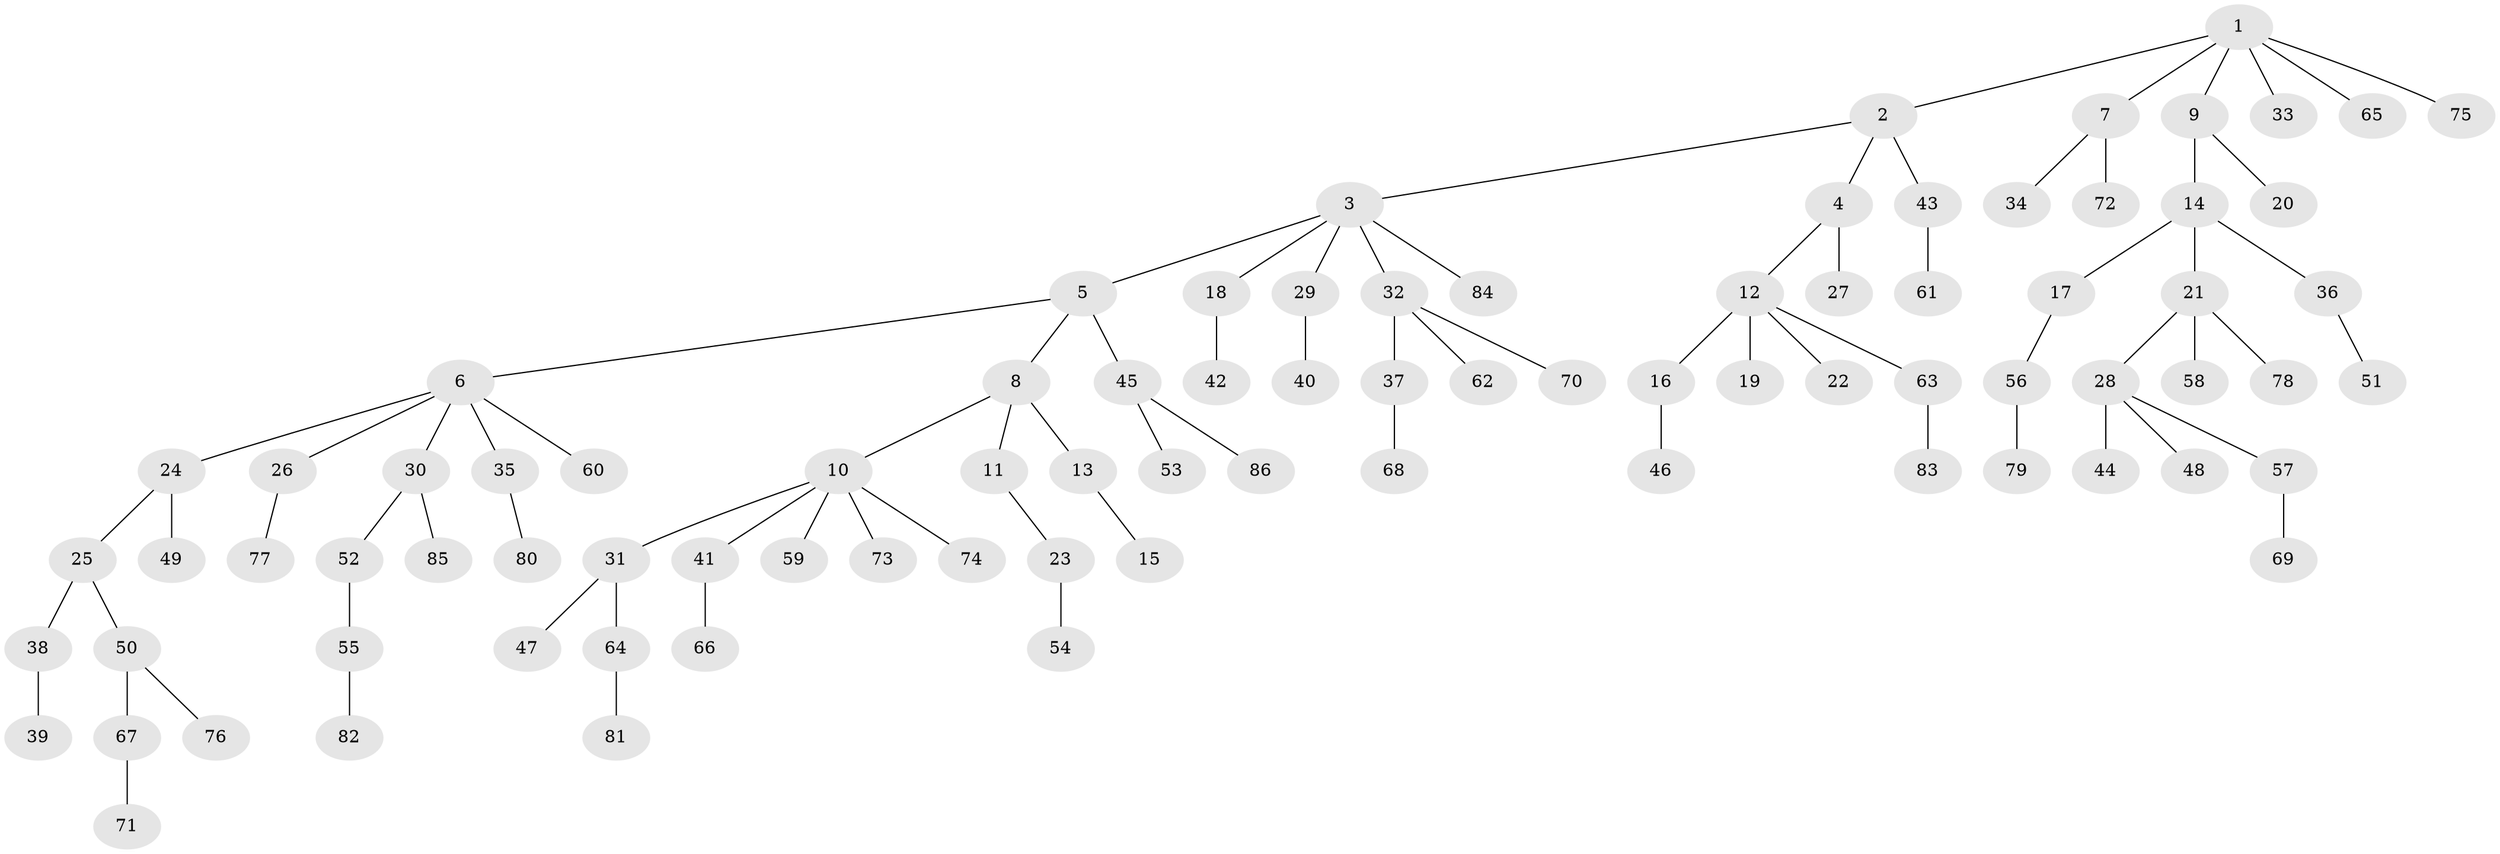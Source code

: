 // Generated by graph-tools (version 1.1) at 2025/11/02/27/25 16:11:27]
// undirected, 86 vertices, 85 edges
graph export_dot {
graph [start="1"]
  node [color=gray90,style=filled];
  1;
  2;
  3;
  4;
  5;
  6;
  7;
  8;
  9;
  10;
  11;
  12;
  13;
  14;
  15;
  16;
  17;
  18;
  19;
  20;
  21;
  22;
  23;
  24;
  25;
  26;
  27;
  28;
  29;
  30;
  31;
  32;
  33;
  34;
  35;
  36;
  37;
  38;
  39;
  40;
  41;
  42;
  43;
  44;
  45;
  46;
  47;
  48;
  49;
  50;
  51;
  52;
  53;
  54;
  55;
  56;
  57;
  58;
  59;
  60;
  61;
  62;
  63;
  64;
  65;
  66;
  67;
  68;
  69;
  70;
  71;
  72;
  73;
  74;
  75;
  76;
  77;
  78;
  79;
  80;
  81;
  82;
  83;
  84;
  85;
  86;
  1 -- 2;
  1 -- 7;
  1 -- 9;
  1 -- 33;
  1 -- 65;
  1 -- 75;
  2 -- 3;
  2 -- 4;
  2 -- 43;
  3 -- 5;
  3 -- 18;
  3 -- 29;
  3 -- 32;
  3 -- 84;
  4 -- 12;
  4 -- 27;
  5 -- 6;
  5 -- 8;
  5 -- 45;
  6 -- 24;
  6 -- 26;
  6 -- 30;
  6 -- 35;
  6 -- 60;
  7 -- 34;
  7 -- 72;
  8 -- 10;
  8 -- 11;
  8 -- 13;
  9 -- 14;
  9 -- 20;
  10 -- 31;
  10 -- 41;
  10 -- 59;
  10 -- 73;
  10 -- 74;
  11 -- 23;
  12 -- 16;
  12 -- 19;
  12 -- 22;
  12 -- 63;
  13 -- 15;
  14 -- 17;
  14 -- 21;
  14 -- 36;
  16 -- 46;
  17 -- 56;
  18 -- 42;
  21 -- 28;
  21 -- 58;
  21 -- 78;
  23 -- 54;
  24 -- 25;
  24 -- 49;
  25 -- 38;
  25 -- 50;
  26 -- 77;
  28 -- 44;
  28 -- 48;
  28 -- 57;
  29 -- 40;
  30 -- 52;
  30 -- 85;
  31 -- 47;
  31 -- 64;
  32 -- 37;
  32 -- 62;
  32 -- 70;
  35 -- 80;
  36 -- 51;
  37 -- 68;
  38 -- 39;
  41 -- 66;
  43 -- 61;
  45 -- 53;
  45 -- 86;
  50 -- 67;
  50 -- 76;
  52 -- 55;
  55 -- 82;
  56 -- 79;
  57 -- 69;
  63 -- 83;
  64 -- 81;
  67 -- 71;
}
